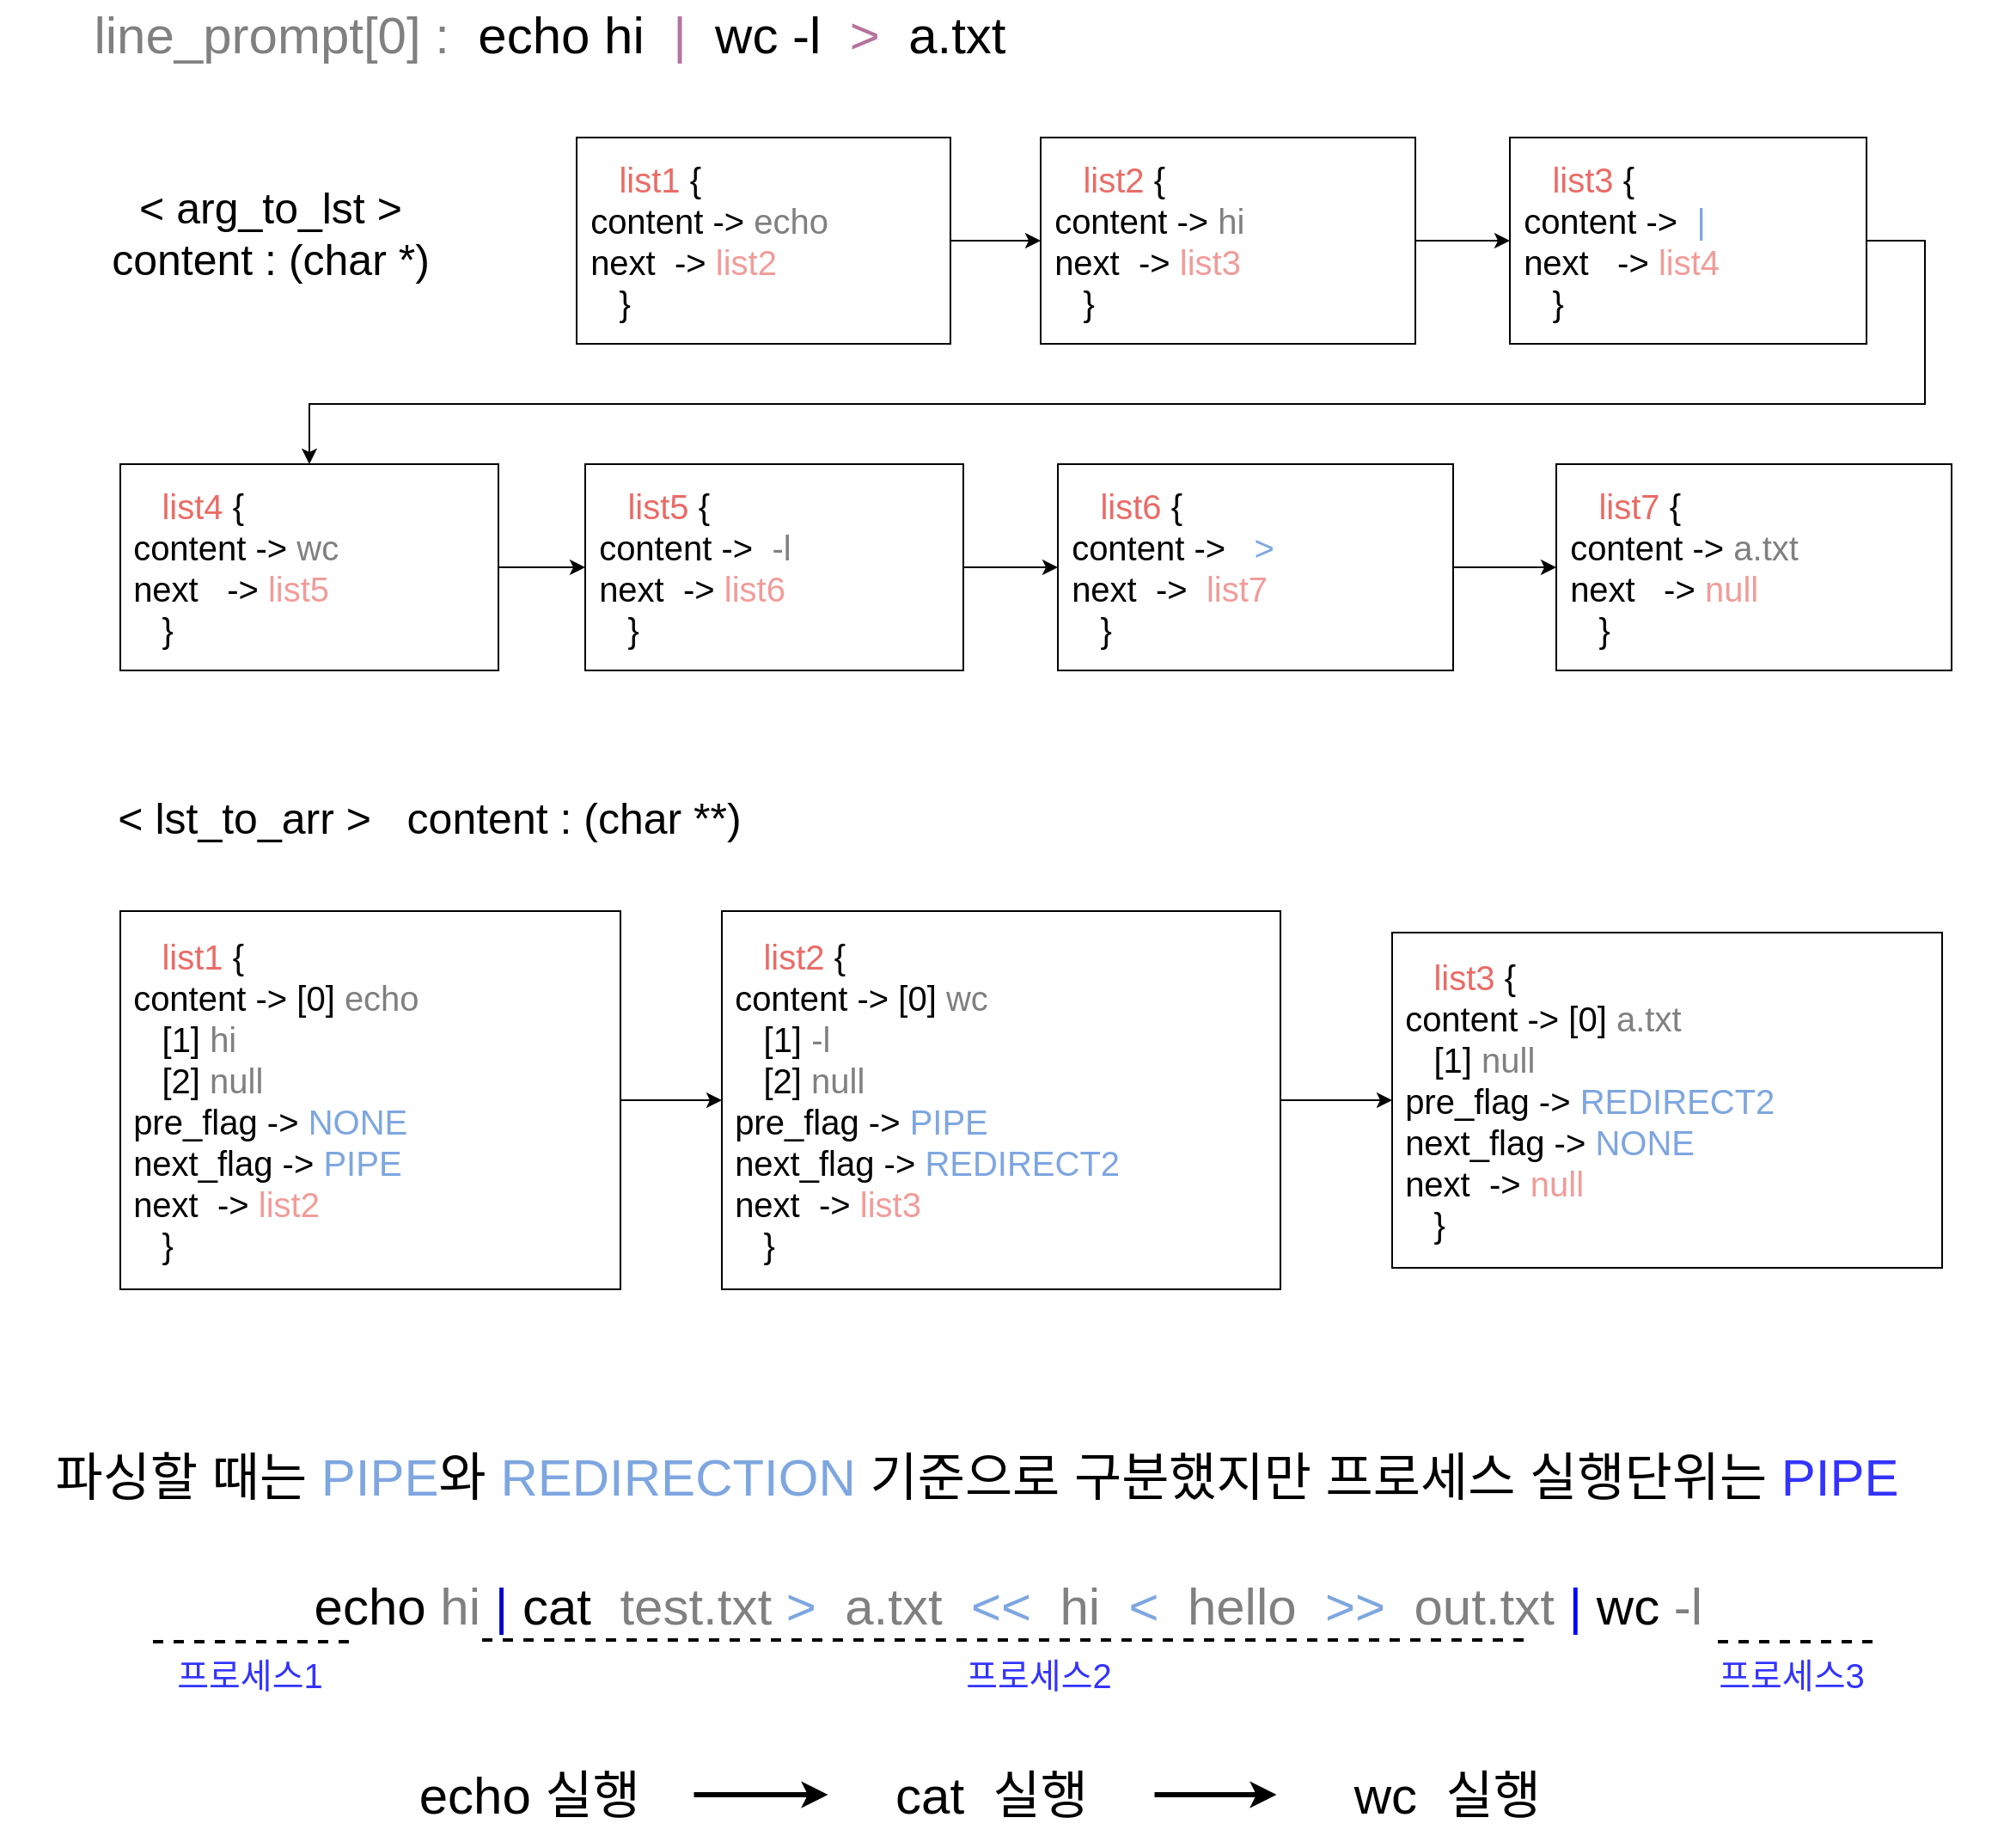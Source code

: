 <mxfile version="14.9.6" type="github">
  <diagram id="C5RBs43oDa-KdzZeNtuy" name="Page-1">
    <mxGraphModel dx="1892" dy="1246" grid="1" gridSize="10" guides="1" tooltips="1" connect="1" arrows="1" fold="1" page="1" pageScale="1" pageWidth="827" pageHeight="1169" math="0" shadow="0">
      <root>
        <mxCell id="WIyWlLk6GJQsqaUBKTNV-0" />
        <mxCell id="WIyWlLk6GJQsqaUBKTNV-1" parent="WIyWlLk6GJQsqaUBKTNV-0" />
        <mxCell id="HR8LzA64nISBTdTAY3Vu-0" value="&lt;font style=&quot;font-size: 30px&quot;&gt;&lt;font color=&quot;#808080&quot; style=&quot;font-size: 30px&quot;&gt;line_prompt[0] :&lt;/font&gt;&amp;nbsp; echo hi&amp;nbsp;&amp;nbsp;&lt;font color=&quot;#b5739d&quot; style=&quot;font-size: 30px&quot;&gt;|&lt;/font&gt;&amp;nbsp; wc -l&amp;nbsp;&amp;nbsp;&lt;font color=&quot;#b5739d&quot; style=&quot;font-size: 30px&quot;&gt;&amp;gt;&lt;/font&gt;&amp;nbsp; a.txt&lt;/font&gt;" style="text;html=1;strokeColor=none;fillColor=none;align=center;verticalAlign=middle;whiteSpace=wrap;rounded=0;fontSize=20;" parent="WIyWlLk6GJQsqaUBKTNV-1" vertex="1">
          <mxGeometry x="279" y="50" width="560" height="40" as="geometry" />
        </mxCell>
        <mxCell id="HR8LzA64nISBTdTAY3Vu-2" value="&lt;span style=&quot;font-size: 25px&quot;&gt;&amp;lt; arg_to_lst &amp;gt; &lt;br&gt;content : (char *)&lt;/span&gt;" style="text;html=1;strokeColor=none;fillColor=none;align=center;verticalAlign=middle;whiteSpace=wrap;rounded=0;fontSize=20;" parent="WIyWlLk6GJQsqaUBKTNV-1" vertex="1">
          <mxGeometry x="266" y="140" width="261" height="90" as="geometry" />
        </mxCell>
        <mxCell id="HR8LzA64nISBTdTAY3Vu-12" value="" style="edgeStyle=orthogonalEdgeStyle;rounded=0;orthogonalLoop=1;jettySize=auto;html=1;fontSize=20;" parent="WIyWlLk6GJQsqaUBKTNV-1" source="HR8LzA64nISBTdTAY3Vu-9" target="HR8LzA64nISBTdTAY3Vu-10" edge="1">
          <mxGeometry relative="1" as="geometry" />
        </mxCell>
        <mxCell id="HR8LzA64nISBTdTAY3Vu-9" value="&lt;font color=&quot;#ea6b66&quot; style=&quot;font-family: &amp;#34;helvetica&amp;#34; ; font-size: 20px ; font-style: normal ; font-weight: 400 ; letter-spacing: normal ; text-align: left ; text-indent: 0px ; text-transform: none ; word-spacing: 0px&quot;&gt;&amp;nbsp; &amp;nbsp; list1&lt;/font&gt;&lt;span style=&quot;color: rgb(0 , 0 , 0) ; font-family: &amp;#34;helvetica&amp;#34; ; font-size: 20px ; font-style: normal ; font-weight: 400 ; letter-spacing: normal ; text-align: left ; text-indent: 0px ; text-transform: none ; word-spacing: 0px ; display: inline ; float: none&quot;&gt;&lt;span&gt;&amp;nbsp;&lt;/span&gt;{&lt;/span&gt;&lt;br style=&quot;color: rgb(0 , 0 , 0) ; font-family: &amp;#34;helvetica&amp;#34; ; font-size: 20px ; font-style: normal ; font-weight: 400 ; letter-spacing: normal ; text-align: left ; text-indent: 0px ; text-transform: none ; word-spacing: 0px&quot;&gt;&lt;span style=&quot;color: rgb(0 , 0 , 0) ; font-family: &amp;#34;helvetica&amp;#34; ; font-size: 20px ; font-style: normal ; font-weight: 400 ; letter-spacing: normal ; text-align: left ; text-indent: 0px ; text-transform: none ; word-spacing: 0px&quot;&gt; &lt;/span&gt;&lt;span style=&quot;color: rgb(0 , 0 , 0) ; font-family: &amp;#34;helvetica&amp;#34; ; font-size: 20px ; font-style: normal ; font-weight: 400 ; letter-spacing: normal ; text-align: left ; text-indent: 0px ; text-transform: none ; word-spacing: 0px ; display: inline ; float: none&quot;&gt;&lt;span style=&quot;white-space: pre&quot;&gt;	&lt;/span&gt;content&lt;span style=&quot;white-space: pre&quot;&gt;	&lt;/span&gt;&lt;/span&gt;&lt;span style=&quot;color: rgb(0 , 0 , 0) ; font-family: &amp;#34;helvetica&amp;#34; ; font-size: 20px ; font-style: normal ; font-weight: 400 ; letter-spacing: normal ; text-align: left ; text-indent: 0px ; text-transform: none ; word-spacing: 0px ; display: inline ; float: none&quot;&gt;-&amp;gt;&lt;span&gt;&amp;nbsp;&lt;/span&gt;&lt;/span&gt;&lt;font color=&quot;#808080&quot; style=&quot;font-family: &amp;#34;helvetica&amp;#34; ; font-size: 20px ; font-style: normal ; font-weight: 400 ; letter-spacing: normal ; text-align: left ; text-indent: 0px ; text-transform: none ; word-spacing: 0px&quot;&gt;echo&lt;/font&gt;&lt;br style=&quot;color: rgb(0 , 0 , 0) ; font-family: &amp;#34;helvetica&amp;#34; ; font-size: 20px ; font-style: normal ; font-weight: 400 ; letter-spacing: normal ; text-align: left ; text-indent: 0px ; text-transform: none ; word-spacing: 0px&quot;&gt;&lt;span style=&quot;color: rgb(0 , 0 , 0) ; font-family: &amp;#34;helvetica&amp;#34; ; font-size: 20px ; font-style: normal ; font-weight: 400 ; letter-spacing: normal ; text-align: left ; text-indent: 0px ; text-transform: none ; word-spacing: 0px&quot;&gt; &lt;/span&gt;&lt;span style=&quot;color: rgb(0 , 0 , 0) ; font-family: &amp;#34;helvetica&amp;#34; ; font-size: 20px ; font-style: normal ; font-weight: 400 ; letter-spacing: normal ; text-align: left ; text-indent: 0px ; text-transform: none ; word-spacing: 0px ; display: inline ; float: none&quot;&gt;&lt;span style=&quot;white-space: pre&quot;&gt;	&lt;/span&gt;next&lt;span style=&quot;white-space: pre&quot;&gt;	&lt;/span&gt;&lt;span style=&quot;white-space: pre&quot;&gt;	&lt;/span&gt;&lt;/span&gt;&lt;span style=&quot;color: rgb(0 , 0 , 0) ; font-family: &amp;#34;helvetica&amp;#34; ; font-size: 20px ; font-style: normal ; font-weight: 400 ; letter-spacing: normal ; text-align: left ; text-indent: 0px ; text-transform: none ; word-spacing: 0px ; display: inline ; float: none&quot;&gt;-&amp;gt;&amp;nbsp;&lt;/span&gt;&lt;font color=&quot;#f19c99&quot; style=&quot;font-family: &amp;#34;helvetica&amp;#34; ; font-size: 20px ; font-style: normal ; font-weight: 400 ; letter-spacing: normal ; text-align: left ; text-indent: 0px ; text-transform: none ; word-spacing: 0px&quot;&gt;list2&lt;/font&gt;&lt;br style=&quot;color: rgb(0 , 0 , 0) ; font-family: &amp;#34;helvetica&amp;#34; ; font-size: 20px ; font-style: normal ; font-weight: 400 ; letter-spacing: normal ; text-align: left ; text-indent: 0px ; text-transform: none ; word-spacing: 0px&quot;&gt;&lt;span style=&quot;color: rgb(0 , 0 , 0) ; font-family: &amp;#34;helvetica&amp;#34; ; font-size: 20px ; font-style: normal ; font-weight: 400 ; letter-spacing: normal ; text-align: left ; text-indent: 0px ; text-transform: none ; word-spacing: 0px ; display: inline ; float: none&quot;&gt;&amp;nbsp; &amp;nbsp; }&lt;/span&gt;" style="rounded=0;whiteSpace=wrap;html=1;fontSize=20;align=left;labelBackgroundColor=none;fillColor=none;" parent="WIyWlLk6GJQsqaUBKTNV-1" vertex="1">
          <mxGeometry x="574.5" y="130" width="217.5" height="120" as="geometry" />
        </mxCell>
        <mxCell id="fy5r37vn8f-3jrIxhQhR-3" value="" style="edgeStyle=orthogonalEdgeStyle;rounded=0;orthogonalLoop=1;jettySize=auto;html=1;" edge="1" parent="WIyWlLk6GJQsqaUBKTNV-1" source="HR8LzA64nISBTdTAY3Vu-10" target="HR8LzA64nISBTdTAY3Vu-11">
          <mxGeometry relative="1" as="geometry" />
        </mxCell>
        <mxCell id="HR8LzA64nISBTdTAY3Vu-10" value="&lt;font color=&quot;#ea6b66&quot; style=&quot;font-family: &amp;#34;helvetica&amp;#34; ; font-size: 20px ; font-style: normal ; font-weight: 400 ; letter-spacing: normal ; text-align: left ; text-indent: 0px ; text-transform: none ; word-spacing: 0px&quot;&gt;&amp;nbsp; &amp;nbsp; list2&lt;/font&gt;&lt;span style=&quot;color: rgb(0 , 0 , 0) ; font-family: &amp;#34;helvetica&amp;#34; ; font-size: 20px ; font-style: normal ; font-weight: 400 ; letter-spacing: normal ; text-align: left ; text-indent: 0px ; text-transform: none ; word-spacing: 0px ; display: inline ; float: none&quot;&gt;&amp;nbsp;{&lt;/span&gt;&lt;br style=&quot;color: rgb(0 , 0 , 0) ; font-family: &amp;#34;helvetica&amp;#34; ; font-size: 20px ; font-style: normal ; font-weight: 400 ; letter-spacing: normal ; text-align: left ; text-indent: 0px ; text-transform: none ; word-spacing: 0px&quot;&gt;&lt;span style=&quot;color: rgb(0 , 0 , 0) ; font-family: &amp;#34;helvetica&amp;#34; ; font-size: 20px ; font-style: normal ; font-weight: 400 ; letter-spacing: normal ; text-align: left ; text-indent: 0px ; text-transform: none ; word-spacing: 0px&quot;&gt; &lt;/span&gt;&lt;span style=&quot;color: rgb(0 , 0 , 0) ; font-family: &amp;#34;helvetica&amp;#34; ; font-size: 20px ; font-style: normal ; font-weight: 400 ; letter-spacing: normal ; text-align: left ; text-indent: 0px ; text-transform: none ; word-spacing: 0px ; display: inline ; float: none&quot;&gt;&lt;span style=&quot;white-space: pre&quot;&gt;	&lt;/span&gt;content&lt;span style=&quot;white-space: pre&quot;&gt;	&lt;/span&gt;&lt;/span&gt;&lt;span style=&quot;color: rgb(0 , 0 , 0) ; font-family: &amp;#34;helvetica&amp;#34; ; font-size: 20px ; font-style: normal ; font-weight: 400 ; letter-spacing: normal ; text-align: left ; text-indent: 0px ; text-transform: none ; word-spacing: 0px ; display: inline ; float: none&quot;&gt;-&amp;gt;&lt;span&gt;&amp;nbsp;&lt;/span&gt;&lt;/span&gt;&lt;font color=&quot;#808080&quot; style=&quot;font-family: &amp;#34;helvetica&amp;#34; ; font-size: 20px ; font-style: normal ; font-weight: 400 ; letter-spacing: normal ; text-align: left ; text-indent: 0px ; text-transform: none ; word-spacing: 0px&quot;&gt;hi&lt;/font&gt;&lt;br style=&quot;color: rgb(0 , 0 , 0) ; font-family: &amp;#34;helvetica&amp;#34; ; font-size: 20px ; font-style: normal ; font-weight: 400 ; letter-spacing: normal ; text-align: left ; text-indent: 0px ; text-transform: none ; word-spacing: 0px&quot;&gt;&lt;span style=&quot;color: rgb(0 , 0 , 0) ; font-family: &amp;#34;helvetica&amp;#34; ; font-size: 20px ; font-style: normal ; font-weight: 400 ; letter-spacing: normal ; text-align: left ; text-indent: 0px ; text-transform: none ; word-spacing: 0px&quot;&gt; &lt;/span&gt;&lt;span style=&quot;color: rgb(0 , 0 , 0) ; font-family: &amp;#34;helvetica&amp;#34; ; font-size: 20px ; font-style: normal ; font-weight: 400 ; letter-spacing: normal ; text-align: left ; text-indent: 0px ; text-transform: none ; word-spacing: 0px ; display: inline ; float: none&quot;&gt;&lt;span style=&quot;white-space: pre&quot;&gt;	&lt;/span&gt;next&lt;span style=&quot;white-space: pre&quot;&gt;	&lt;/span&gt;&lt;span style=&quot;white-space: pre&quot;&gt;	&lt;/span&gt;&lt;/span&gt;&lt;span style=&quot;color: rgb(0 , 0 , 0) ; font-family: &amp;#34;helvetica&amp;#34; ; font-size: 20px ; font-style: normal ; font-weight: 400 ; letter-spacing: normal ; text-align: left ; text-indent: 0px ; text-transform: none ; word-spacing: 0px ; display: inline ; float: none&quot;&gt;-&amp;gt;&amp;nbsp;&lt;/span&gt;&lt;font color=&quot;#f19c99&quot; style=&quot;font-family: &amp;#34;helvetica&amp;#34; ; font-size: 20px ; font-style: normal ; font-weight: 400 ; letter-spacing: normal ; text-align: left ; text-indent: 0px ; text-transform: none ; word-spacing: 0px&quot;&gt;list3&lt;/font&gt;&lt;br style=&quot;color: rgb(0 , 0 , 0) ; font-family: &amp;#34;helvetica&amp;#34; ; font-size: 20px ; font-style: normal ; font-weight: 400 ; letter-spacing: normal ; text-align: left ; text-indent: 0px ; text-transform: none ; word-spacing: 0px&quot;&gt;&lt;span style=&quot;color: rgb(0 , 0 , 0) ; font-family: &amp;#34;helvetica&amp;#34; ; font-size: 20px ; font-style: normal ; font-weight: 400 ; letter-spacing: normal ; text-align: left ; text-indent: 0px ; text-transform: none ; word-spacing: 0px ; display: inline ; float: none&quot;&gt;&amp;nbsp; &amp;nbsp; }&lt;/span&gt;" style="rounded=0;whiteSpace=wrap;html=1;fontSize=20;align=left;labelBackgroundColor=none;fillColor=none;" parent="WIyWlLk6GJQsqaUBKTNV-1" vertex="1">
          <mxGeometry x="844.5" y="130" width="218" height="120" as="geometry" />
        </mxCell>
        <mxCell id="fy5r37vn8f-3jrIxhQhR-6" style="edgeStyle=orthogonalEdgeStyle;rounded=0;orthogonalLoop=1;jettySize=auto;html=1;exitX=1;exitY=0.5;exitDx=0;exitDy=0;entryX=0.5;entryY=0;entryDx=0;entryDy=0;" edge="1" parent="WIyWlLk6GJQsqaUBKTNV-1" source="HR8LzA64nISBTdTAY3Vu-11" target="HR8LzA64nISBTdTAY3Vu-16">
          <mxGeometry relative="1" as="geometry">
            <Array as="points">
              <mxPoint x="1359" y="190" />
              <mxPoint x="1359" y="285" />
              <mxPoint x="419" y="285" />
            </Array>
          </mxGeometry>
        </mxCell>
        <mxCell id="HR8LzA64nISBTdTAY3Vu-11" value="&lt;font color=&quot;#ea6b66&quot;&gt;&amp;nbsp; &amp;nbsp; list3&lt;/font&gt;&lt;span&gt;&amp;nbsp;{&lt;/span&gt;&lt;br&gt;&lt;span&gt; &lt;/span&gt;&lt;span&gt;&lt;span style=&quot;white-space: pre&quot;&gt;	&lt;/span&gt;content&lt;span style=&quot;white-space: pre&quot;&gt;	&lt;/span&gt;&lt;/span&gt;&lt;span&gt;-&amp;gt;&amp;nbsp;&amp;nbsp;&lt;/span&gt;&lt;font color=&quot;#7ea6e0&quot;&gt;|&lt;/font&gt;&lt;br&gt;&lt;span&gt; &lt;/span&gt;&lt;span&gt;&lt;span style=&quot;white-space: pre&quot;&gt;	&lt;/span&gt;next&amp;nbsp;&lt;/span&gt;&lt;span&gt; &lt;span style=&quot;white-space: pre&quot;&gt;	&lt;/span&gt;&lt;/span&gt;&lt;span&gt;-&amp;gt;&amp;nbsp;&lt;/span&gt;&lt;font color=&quot;#f19c99&quot;&gt;list4&lt;/font&gt;&lt;br&gt;&lt;span&gt;&amp;nbsp; &amp;nbsp; }&lt;/span&gt;" style="rounded=0;whiteSpace=wrap;html=1;fontSize=20;align=left;labelBackgroundColor=none;fillColor=none;" parent="WIyWlLk6GJQsqaUBKTNV-1" vertex="1">
          <mxGeometry x="1117.5" y="130" width="207.5" height="120" as="geometry" />
        </mxCell>
        <mxCell id="fy5r37vn8f-3jrIxhQhR-7" value="" style="edgeStyle=orthogonalEdgeStyle;rounded=0;orthogonalLoop=1;jettySize=auto;html=1;" edge="1" parent="WIyWlLk6GJQsqaUBKTNV-1" source="HR8LzA64nISBTdTAY3Vu-16" target="HR8LzA64nISBTdTAY3Vu-17">
          <mxGeometry relative="1" as="geometry" />
        </mxCell>
        <mxCell id="HR8LzA64nISBTdTAY3Vu-16" value="&lt;font color=&quot;#ea6b66&quot; style=&quot;font-family: &amp;#34;helvetica&amp;#34; ; font-size: 20px ; font-style: normal ; font-weight: 400 ; letter-spacing: normal ; text-align: left ; text-indent: 0px ; text-transform: none ; word-spacing: 0px&quot;&gt;&amp;nbsp; &amp;nbsp; list4&lt;/font&gt;&lt;span style=&quot;color: rgb(0 , 0 , 0) ; font-family: &amp;#34;helvetica&amp;#34; ; font-size: 20px ; font-style: normal ; font-weight: 400 ; letter-spacing: normal ; text-align: left ; text-indent: 0px ; text-transform: none ; word-spacing: 0px ; display: inline ; float: none&quot;&gt;&amp;nbsp;{&lt;/span&gt;&lt;br style=&quot;color: rgb(0 , 0 , 0) ; font-family: &amp;#34;helvetica&amp;#34; ; font-size: 20px ; font-style: normal ; font-weight: 400 ; letter-spacing: normal ; text-align: left ; text-indent: 0px ; text-transform: none ; word-spacing: 0px&quot;&gt;&lt;span style=&quot;color: rgb(0 , 0 , 0) ; font-family: &amp;#34;helvetica&amp;#34; ; font-size: 20px ; font-style: normal ; font-weight: 400 ; letter-spacing: normal ; text-align: left ; text-indent: 0px ; text-transform: none ; word-spacing: 0px&quot;&gt; &lt;/span&gt;&lt;span style=&quot;color: rgb(0 , 0 , 0) ; font-family: &amp;#34;helvetica&amp;#34; ; font-size: 20px ; font-style: normal ; font-weight: 400 ; letter-spacing: normal ; text-align: left ; text-indent: 0px ; text-transform: none ; word-spacing: 0px ; display: inline ; float: none&quot;&gt;&lt;span style=&quot;white-space: pre&quot;&gt;	&lt;/span&gt;content&lt;span style=&quot;white-space: pre&quot;&gt;	&lt;/span&gt;&lt;/span&gt;&lt;span style=&quot;color: rgb(0 , 0 , 0) ; font-family: &amp;#34;helvetica&amp;#34; ; font-size: 20px ; font-style: normal ; font-weight: 400 ; letter-spacing: normal ; text-align: left ; text-indent: 0px ; text-transform: none ; word-spacing: 0px ; display: inline ; float: none&quot;&gt;-&amp;gt;&lt;span&gt;&amp;nbsp;&lt;/span&gt;&lt;/span&gt;&lt;font color=&quot;#808080&quot; style=&quot;font-family: &amp;#34;helvetica&amp;#34; ; font-size: 20px ; font-style: normal ; font-weight: 400 ; letter-spacing: normal ; text-align: left ; text-indent: 0px ; text-transform: none ; word-spacing: 0px&quot;&gt;wc&lt;/font&gt;&lt;br style=&quot;color: rgb(0 , 0 , 0) ; font-family: &amp;#34;helvetica&amp;#34; ; font-size: 20px ; font-style: normal ; font-weight: 400 ; letter-spacing: normal ; text-align: left ; text-indent: 0px ; text-transform: none ; word-spacing: 0px&quot;&gt;&lt;span style=&quot;color: rgb(0 , 0 , 0) ; font-family: &amp;#34;helvetica&amp;#34; ; font-size: 20px ; font-style: normal ; font-weight: 400 ; letter-spacing: normal ; text-align: left ; text-indent: 0px ; text-transform: none ; word-spacing: 0px&quot;&gt; &lt;/span&gt;&lt;span style=&quot;color: rgb(0 , 0 , 0) ; font-family: &amp;#34;helvetica&amp;#34; ; font-size: 20px ; font-style: normal ; font-weight: 400 ; letter-spacing: normal ; text-align: left ; text-indent: 0px ; text-transform: none ; word-spacing: 0px ; display: inline ; float: none&quot;&gt;&lt;span style=&quot;white-space: pre&quot;&gt;	&lt;/span&gt;next&lt;span&gt;&amp;nbsp;&lt;/span&gt;&lt;/span&gt;&lt;span style=&quot;color: rgb(0 , 0 , 0) ; font-family: &amp;#34;helvetica&amp;#34; ; font-size: 20px ; font-style: normal ; font-weight: 400 ; letter-spacing: normal ; text-align: left ; text-indent: 0px ; text-transform: none ; word-spacing: 0px&quot;&gt;&amp;nbsp;&lt;span style=&quot;white-space: pre&quot;&gt;	&lt;/span&gt;&lt;/span&gt;&lt;span style=&quot;color: rgb(0 , 0 , 0) ; font-family: &amp;#34;helvetica&amp;#34; ; font-size: 20px ; font-style: normal ; font-weight: 400 ; letter-spacing: normal ; text-align: left ; text-indent: 0px ; text-transform: none ; word-spacing: 0px ; display: inline ; float: none&quot;&gt;-&amp;gt;&amp;nbsp;&lt;/span&gt;&lt;font color=&quot;#f19c99&quot; style=&quot;font-family: &amp;#34;helvetica&amp;#34; ; font-size: 20px ; font-style: normal ; font-weight: 400 ; letter-spacing: normal ; text-align: left ; text-indent: 0px ; text-transform: none ; word-spacing: 0px&quot;&gt;list5&lt;/font&gt;&lt;br style=&quot;color: rgb(0 , 0 , 0) ; font-family: &amp;#34;helvetica&amp;#34; ; font-size: 20px ; font-style: normal ; font-weight: 400 ; letter-spacing: normal ; text-align: left ; text-indent: 0px ; text-transform: none ; word-spacing: 0px&quot;&gt;&lt;span style=&quot;color: rgb(0 , 0 , 0) ; font-family: &amp;#34;helvetica&amp;#34; ; font-size: 20px ; font-style: normal ; font-weight: 400 ; letter-spacing: normal ; text-align: left ; text-indent: 0px ; text-transform: none ; word-spacing: 0px ; display: inline ; float: none&quot;&gt;&amp;nbsp; &amp;nbsp; }&lt;/span&gt;" style="rounded=0;whiteSpace=wrap;html=1;fontSize=20;align=left;labelBackgroundColor=none;fillColor=none;" parent="WIyWlLk6GJQsqaUBKTNV-1" vertex="1">
          <mxGeometry x="309" y="320" width="220" height="120" as="geometry" />
        </mxCell>
        <mxCell id="fy5r37vn8f-3jrIxhQhR-8" value="" style="edgeStyle=orthogonalEdgeStyle;rounded=0;orthogonalLoop=1;jettySize=auto;html=1;" edge="1" parent="WIyWlLk6GJQsqaUBKTNV-1" source="HR8LzA64nISBTdTAY3Vu-17" target="HR8LzA64nISBTdTAY3Vu-18">
          <mxGeometry relative="1" as="geometry" />
        </mxCell>
        <mxCell id="HR8LzA64nISBTdTAY3Vu-17" value="&lt;font color=&quot;#ea6b66&quot;&gt;&amp;nbsp; &amp;nbsp; list5&lt;/font&gt;&lt;span&gt;&amp;nbsp;{&lt;/span&gt;&lt;br&gt;&lt;span&gt; &lt;/span&gt;&lt;span&gt;&lt;span style=&quot;white-space: pre&quot;&gt;	&lt;/span&gt;content&lt;span style=&quot;white-space: pre&quot;&gt;	&lt;/span&gt;&lt;/span&gt;&lt;span&gt;-&amp;gt;&amp;nbsp;&amp;nbsp;&lt;/span&gt;&lt;font color=&quot;#808080&quot;&gt;-l&lt;/font&gt;&lt;br&gt;&lt;span&gt; &lt;/span&gt;&lt;span&gt;&lt;span style=&quot;white-space: pre&quot;&gt;	&lt;/span&gt;next&lt;span style=&quot;white-space: pre&quot;&gt;	&lt;/span&gt;&lt;span style=&quot;white-space: pre&quot;&gt;	&lt;/span&gt;&lt;/span&gt;&lt;span&gt;-&amp;gt;&amp;nbsp;&lt;/span&gt;&lt;font color=&quot;#f19c99&quot;&gt;list6&lt;/font&gt;&lt;br&gt;&lt;span&gt;&amp;nbsp; &amp;nbsp; }&lt;/span&gt;" style="rounded=0;whiteSpace=wrap;html=1;fontSize=20;align=left;labelBackgroundColor=none;fillColor=none;" parent="WIyWlLk6GJQsqaUBKTNV-1" vertex="1">
          <mxGeometry x="579.5" y="320" width="220" height="120" as="geometry" />
        </mxCell>
        <mxCell id="HR8LzA64nISBTdTAY3Vu-25" value="" style="edgeStyle=orthogonalEdgeStyle;rounded=0;orthogonalLoop=1;jettySize=auto;html=1;fontSize=20;" parent="WIyWlLk6GJQsqaUBKTNV-1" source="HR8LzA64nISBTdTAY3Vu-18" target="HR8LzA64nISBTdTAY3Vu-24" edge="1">
          <mxGeometry relative="1" as="geometry" />
        </mxCell>
        <mxCell id="HR8LzA64nISBTdTAY3Vu-18" value="&lt;blockquote style=&quot;margin: 0 0 0 40px ; border: none ; padding: 0px&quot;&gt;&lt;/blockquote&gt;&lt;font color=&quot;#ea6b66&quot;&gt;&amp;nbsp; &amp;nbsp; list6&lt;/font&gt;&lt;span&gt;&amp;nbsp;{&lt;/span&gt;&lt;br&gt;&lt;blockquote style=&quot;margin: 0 0 0 40px ; border: none ; padding: 0px&quot;&gt;&lt;/blockquote&gt;&lt;span&gt;&lt;span style=&quot;white-space: pre&quot;&gt;	&lt;/span&gt;content&lt;span style=&quot;white-space: pre&quot;&gt;	&lt;/span&gt;&lt;/span&gt;&lt;span&gt;-&amp;gt;&amp;nbsp; &amp;nbsp;&lt;/span&gt;&lt;font color=&quot;#7ea6e0&quot;&gt;&amp;gt;&lt;/font&gt;&lt;br&gt;&lt;blockquote style=&quot;margin: 0 0 0 40px ; border: none ; padding: 0px&quot;&gt;&lt;/blockquote&gt;&lt;span&gt;&lt;span style=&quot;white-space: pre&quot;&gt;	&lt;/span&gt;next&amp;nbsp;&lt;span style=&quot;white-space: pre&quot;&gt;	&lt;/span&gt;&lt;/span&gt;&lt;span&gt;-&amp;gt;&amp;nbsp;&amp;nbsp;&lt;/span&gt;&lt;font color=&quot;#f19c99&quot;&gt;list7&lt;/font&gt;&lt;br&gt;&lt;span&gt;&amp;nbsp; &amp;nbsp; }&lt;/span&gt;" style="rounded=0;whiteSpace=wrap;html=1;fontSize=20;align=left;labelBackgroundColor=none;fillColor=none;glass=0;sketch=0;shadow=0;" parent="WIyWlLk6GJQsqaUBKTNV-1" vertex="1">
          <mxGeometry x="854.5" y="320" width="230" height="120" as="geometry" />
        </mxCell>
        <mxCell id="HR8LzA64nISBTdTAY3Vu-24" value="&lt;font color=&quot;#ea6b66&quot;&gt;&amp;nbsp; &amp;nbsp; list7&lt;/font&gt;&lt;span&gt;&amp;nbsp;{&lt;/span&gt;&lt;br&gt;&lt;span&gt; &lt;/span&gt;&lt;span&gt;&lt;span style=&quot;white-space: pre&quot;&gt;	&lt;/span&gt;content&lt;span style=&quot;white-space: pre&quot;&gt;	&lt;/span&gt;&lt;/span&gt;&lt;span&gt;-&amp;gt;&amp;nbsp;&lt;/span&gt;&lt;font color=&quot;#808080&quot;&gt;a.txt&lt;/font&gt;&lt;br&gt;&lt;span&gt; &lt;/span&gt;&lt;span&gt;&lt;span style=&quot;white-space: pre&quot;&gt;	&lt;/span&gt;next&amp;nbsp;&lt;/span&gt;&lt;span&gt; &lt;span style=&quot;white-space: pre&quot;&gt;	&lt;/span&gt;&lt;/span&gt;&lt;span&gt;-&amp;gt;&amp;nbsp;&lt;/span&gt;&lt;font color=&quot;#f19c99&quot;&gt;null&lt;/font&gt;&lt;br&gt;&lt;span&gt;&amp;nbsp; &amp;nbsp; }&lt;/span&gt;" style="rounded=0;whiteSpace=wrap;html=1;fontSize=20;align=left;labelBackgroundColor=none;fillColor=none;" parent="WIyWlLk6GJQsqaUBKTNV-1" vertex="1">
          <mxGeometry x="1144.5" y="320" width="230" height="120" as="geometry" />
        </mxCell>
        <mxCell id="HR8LzA64nISBTdTAY3Vu-26" value="" style="edgeStyle=orthogonalEdgeStyle;rounded=0;orthogonalLoop=1;jettySize=auto;html=1;fontSize=20;" parent="WIyWlLk6GJQsqaUBKTNV-1" source="HR8LzA64nISBTdTAY3Vu-27" target="HR8LzA64nISBTdTAY3Vu-29" edge="1">
          <mxGeometry relative="1" as="geometry" />
        </mxCell>
        <mxCell id="HR8LzA64nISBTdTAY3Vu-27" value="&lt;font color=&quot;#ea6b66&quot; style=&quot;font-family: &amp;#34;helvetica&amp;#34; ; font-size: 20px ; font-style: normal ; font-weight: 400 ; letter-spacing: normal ; text-align: left ; text-indent: 0px ; text-transform: none ; word-spacing: 0px&quot;&gt;&amp;nbsp; &amp;nbsp; list1&lt;/font&gt;&lt;span style=&quot;color: rgb(0 , 0 , 0) ; font-family: &amp;#34;helvetica&amp;#34; ; font-size: 20px ; font-style: normal ; font-weight: 400 ; letter-spacing: normal ; text-align: left ; text-indent: 0px ; text-transform: none ; word-spacing: 0px ; display: inline ; float: none&quot;&gt;&amp;nbsp;{&lt;/span&gt;&lt;br style=&quot;color: rgb(0 , 0 , 0) ; font-family: &amp;#34;helvetica&amp;#34; ; font-size: 20px ; font-style: normal ; font-weight: 400 ; letter-spacing: normal ; text-align: left ; text-indent: 0px ; text-transform: none ; word-spacing: 0px&quot;&gt;&lt;span style=&quot;color: rgb(0 , 0 , 0) ; font-family: &amp;#34;helvetica&amp;#34; ; font-size: 20px ; font-style: normal ; font-weight: 400 ; letter-spacing: normal ; text-align: left ; text-indent: 0px ; text-transform: none ; word-spacing: 0px&quot;&gt; &lt;/span&gt;&lt;span style=&quot;color: rgb(0 , 0 , 0) ; font-family: &amp;#34;helvetica&amp;#34; ; font-size: 20px ; font-style: normal ; font-weight: 400 ; letter-spacing: normal ; text-align: left ; text-indent: 0px ; text-transform: none ; word-spacing: 0px ; display: inline ; float: none&quot;&gt;&lt;span style=&quot;white-space: pre&quot;&gt;	&lt;/span&gt;content&lt;span style=&quot;white-space: pre&quot;&gt;	&lt;/span&gt;&lt;/span&gt;&lt;span style=&quot;color: rgb(0 , 0 , 0) ; font-family: &amp;#34;helvetica&amp;#34; ; font-size: 20px ; font-style: normal ; font-weight: 400 ; letter-spacing: normal ; text-align: left ; text-indent: 0px ; text-transform: none ; word-spacing: 0px ; display: inline ; float: none&quot;&gt;-&amp;gt;&lt;span style=&quot;white-space: pre&quot;&gt;	&lt;/span&gt;&lt;/span&gt;&lt;span style=&quot;color: rgb(0 , 0 , 0) ; font-family: &amp;#34;helvetica&amp;#34; ; font-size: 20px ; font-style: normal ; font-weight: 400 ; letter-spacing: normal ; text-align: left ; text-indent: 0px ; text-transform: none ; word-spacing: 0px ; display: inline ; float: none&quot;&gt;[0]&amp;nbsp;&lt;/span&gt;&lt;font color=&quot;#808080&quot; style=&quot;font-family: &amp;#34;helvetica&amp;#34; ; font-size: 20px ; font-style: normal ; font-weight: 400 ; letter-spacing: normal ; text-align: left ; text-indent: 0px ; text-transform: none ; word-spacing: 0px&quot;&gt;echo&lt;br&gt;&lt;/font&gt;&lt;span style=&quot;color: rgb(0 , 0 , 0) ; font-family: &amp;#34;helvetica&amp;#34; ; font-size: 20px ; font-style: normal ; font-weight: 400 ; letter-spacing: normal ; text-align: left ; text-indent: 0px ; text-transform: none ; word-spacing: 0px&quot;&gt; &lt;/span&gt;&lt;span style=&quot;color: rgb(0 , 0 , 0) ; font-family: &amp;#34;helvetica&amp;#34; ; font-size: 20px ; font-style: normal ; font-weight: 400 ; letter-spacing: normal ; text-align: left ; text-indent: 0px ; text-transform: none ; word-spacing: 0px&quot;&gt; &lt;/span&gt;&lt;span style=&quot;color: rgb(0 , 0 , 0) ; font-family: &amp;#34;helvetica&amp;#34; ; font-size: 20px ; font-style: normal ; font-weight: 400 ; letter-spacing: normal ; text-align: left ; text-indent: 0px ; text-transform: none ; word-spacing: 0px&quot;&gt; &lt;span&gt; &lt;/span&gt;&lt;span style=&quot;white-space: pre&quot;&gt;	&lt;/span&gt;&lt;span style=&quot;white-space: pre&quot;&gt;	&lt;/span&gt;&lt;span style=&quot;white-space: pre&quot;&gt;	&lt;span style=&quot;white-space: pre&quot;&gt;	&lt;/span&gt;&lt;/span&gt;[&lt;/span&gt;&lt;span style=&quot;color: rgb(0 , 0 , 0) ; font-family: &amp;#34;helvetica&amp;#34; ; font-size: 20px ; font-style: normal ; font-weight: 400 ; letter-spacing: normal ; text-align: left ; text-indent: 0px ; text-transform: none ; word-spacing: 0px ; display: inline ; float: none&quot;&gt;1]&lt;span&gt;&amp;nbsp;&lt;/span&gt;&lt;/span&gt;&lt;font style=&quot;font-family: &amp;#34;helvetica&amp;#34; ; font-size: 20px ; font-style: normal ; font-weight: 400 ; letter-spacing: normal ; text-align: left ; text-indent: 0px ; text-transform: none ; word-spacing: 0px&quot;&gt;&lt;font color=&quot;#808080&quot;&gt;hi&lt;/font&gt;&lt;br&gt;&lt;span style=&quot;color: rgb(128 , 128 , 128) ; white-space: pre&quot;&gt;	&lt;/span&gt;&lt;span style=&quot;color: rgb(128 , 128 , 128) ; white-space: pre&quot;&gt;	&lt;/span&gt;&lt;span style=&quot;color: rgb(128 , 128 , 128) ; white-space: pre&quot;&gt;	&lt;/span&gt;&lt;span style=&quot;color: rgb(128 , 128 , 128) ; white-space: pre&quot;&gt;	&lt;/span&gt;[2] &lt;/font&gt;&lt;font color=&quot;#808080&quot; style=&quot;font-family: &amp;#34;helvetica&amp;#34; ; font-size: 20px ; font-style: normal ; font-weight: 400 ; letter-spacing: normal ; text-align: left ; text-indent: 0px ; text-transform: none ; word-spacing: 0px&quot;&gt;null&lt;br&gt;&lt;/font&gt;&lt;span style=&quot;color: rgb(0 , 0 , 0) ; font-family: &amp;#34;helvetica&amp;#34; ; font-size: 20px ; font-style: normal ; font-weight: 400 ; letter-spacing: normal ; text-align: left ; text-indent: 0px ; text-transform: none ; word-spacing: 0px&quot;&gt; &lt;/span&gt;&lt;span style=&quot;color: rgb(0 , 0 , 0) ; font-family: &amp;#34;helvetica&amp;#34; ; font-size: 20px ; font-style: normal ; font-weight: 400 ; letter-spacing: normal ; text-align: left ; text-indent: 0px ; text-transform: none ; word-spacing: 0px ; display: inline ; float: none&quot;&gt;&lt;span style=&quot;white-space: pre&quot;&gt;	&lt;/span&gt;pre_flag&lt;span style=&quot;white-space: pre&quot;&gt;	&lt;/span&gt;&lt;/span&gt;&lt;span style=&quot;color: rgb(0 , 0 , 0) ; font-family: &amp;#34;helvetica&amp;#34; ; font-size: 20px ; font-style: normal ; font-weight: 400 ; letter-spacing: normal ; text-align: left ; text-indent: 0px ; text-transform: none ; word-spacing: 0px ; display: inline ; float: none&quot;&gt;-&amp;gt;&lt;span style=&quot;white-space: pre&quot;&gt;	&lt;/span&gt;&lt;/span&gt;&lt;span style=&quot;font-family: &amp;#34;helvetica&amp;#34; ; font-size: 20px ; font-style: normal ; font-weight: 400 ; letter-spacing: normal ; text-align: left ; text-indent: 0px ; text-transform: none ; word-spacing: 0px ; display: inline ; float: none&quot;&gt;&lt;font color=&quot;#7ea6e0&quot;&gt;NONE&lt;/font&gt;&lt;/span&gt;&lt;br style=&quot;color: rgb(0 , 0 , 0) ; font-family: &amp;#34;helvetica&amp;#34; ; font-size: 20px ; font-style: normal ; font-weight: 400 ; letter-spacing: normal ; text-align: left ; text-indent: 0px ; text-transform: none ; word-spacing: 0px&quot;&gt;&lt;span style=&quot;color: rgb(0 , 0 , 0) ; font-family: &amp;#34;helvetica&amp;#34; ; font-size: 20px ; font-style: normal ; font-weight: 400 ; letter-spacing: normal ; text-align: left ; text-indent: 0px ; text-transform: none ; word-spacing: 0px&quot;&gt; &lt;/span&gt;&lt;span style=&quot;color: rgb(0 , 0 , 0) ; font-family: &amp;#34;helvetica&amp;#34; ; font-size: 20px ; font-style: normal ; font-weight: 400 ; letter-spacing: normal ; text-align: left ; text-indent: 0px ; text-transform: none ; word-spacing: 0px ; display: inline ; float: none&quot;&gt;&lt;span style=&quot;white-space: pre&quot;&gt;	&lt;/span&gt;next_flag&lt;span style=&quot;white-space: pre&quot;&gt;	&lt;/span&gt;&lt;/span&gt;&lt;span style=&quot;color: rgb(0 , 0 , 0) ; font-family: &amp;#34;helvetica&amp;#34; ; font-size: 20px ; font-style: normal ; font-weight: 400 ; letter-spacing: normal ; text-align: left ; text-indent: 0px ; text-transform: none ; word-spacing: 0px ; display: inline ; float: none&quot;&gt;-&amp;gt;&lt;span style=&quot;white-space: pre&quot;&gt;	&lt;/span&gt;&lt;/span&gt;&lt;span style=&quot;font-family: &amp;#34;helvetica&amp;#34; ; font-size: 20px ; font-style: normal ; font-weight: 400 ; letter-spacing: normal ; text-align: left ; text-indent: 0px ; text-transform: none ; word-spacing: 0px ; display: inline ; float: none&quot;&gt;&lt;font color=&quot;#7ea6e0&quot;&gt;PIPE&lt;/font&gt;&lt;/span&gt;&lt;br style=&quot;color: rgb(0 , 0 , 0) ; font-family: &amp;#34;helvetica&amp;#34; ; font-size: 20px ; font-style: normal ; font-weight: 400 ; letter-spacing: normal ; text-align: left ; text-indent: 0px ; text-transform: none ; word-spacing: 0px&quot;&gt;&lt;span style=&quot;color: rgb(0 , 0 , 0) ; font-family: &amp;#34;helvetica&amp;#34; ; font-size: 20px ; font-style: normal ; font-weight: 400 ; letter-spacing: normal ; text-align: left ; text-indent: 0px ; text-transform: none ; word-spacing: 0px&quot;&gt; &lt;/span&gt;&lt;span style=&quot;color: rgb(0 , 0 , 0) ; font-family: &amp;#34;helvetica&amp;#34; ; font-size: 20px ; font-style: normal ; font-weight: 400 ; letter-spacing: normal ; text-align: left ; text-indent: 0px ; text-transform: none ; word-spacing: 0px ; display: inline ; float: none&quot;&gt;&lt;span style=&quot;white-space: pre&quot;&gt;	&lt;/span&gt;next&lt;span style=&quot;white-space: pre&quot;&gt;	&lt;/span&gt;&lt;span style=&quot;white-space: pre&quot;&gt;	&lt;/span&gt;&lt;/span&gt;&lt;span style=&quot;color: rgb(0 , 0 , 0) ; font-family: &amp;#34;helvetica&amp;#34; ; font-size: 20px ; font-style: normal ; font-weight: 400 ; letter-spacing: normal ; text-align: left ; text-indent: 0px ; text-transform: none ; word-spacing: 0px ; display: inline ; float: none&quot;&gt;-&amp;gt;&lt;span style=&quot;white-space: pre&quot;&gt;	&lt;/span&gt;&lt;/span&gt;&lt;font color=&quot;#f19c99&quot; style=&quot;font-family: &amp;#34;helvetica&amp;#34; ; font-size: 20px ; font-style: normal ; font-weight: 400 ; letter-spacing: normal ; text-align: left ; text-indent: 0px ; text-transform: none ; word-spacing: 0px&quot;&gt;list2&lt;/font&gt;&lt;br style=&quot;color: rgb(0 , 0 , 0) ; font-family: &amp;#34;helvetica&amp;#34; ; font-size: 20px ; font-style: normal ; font-weight: 400 ; letter-spacing: normal ; text-align: left ; text-indent: 0px ; text-transform: none ; word-spacing: 0px&quot;&gt;&lt;span style=&quot;color: rgb(0 , 0 , 0) ; font-family: &amp;#34;helvetica&amp;#34; ; font-size: 20px ; font-style: normal ; font-weight: 400 ; letter-spacing: normal ; text-align: left ; text-indent: 0px ; text-transform: none ; word-spacing: 0px ; display: inline ; float: none&quot;&gt;&amp;nbsp; &amp;nbsp; }&lt;/span&gt;" style="rounded=0;whiteSpace=wrap;html=1;fontSize=20;align=left;labelBackgroundColor=none;fillColor=none;" parent="WIyWlLk6GJQsqaUBKTNV-1" vertex="1">
          <mxGeometry x="309" y="580" width="291" height="220" as="geometry" />
        </mxCell>
        <mxCell id="HR8LzA64nISBTdTAY3Vu-41" value="" style="edgeStyle=orthogonalEdgeStyle;rounded=0;orthogonalLoop=1;jettySize=auto;html=1;fontSize=20;" parent="WIyWlLk6GJQsqaUBKTNV-1" source="HR8LzA64nISBTdTAY3Vu-29" target="HR8LzA64nISBTdTAY3Vu-34" edge="1">
          <mxGeometry relative="1" as="geometry" />
        </mxCell>
        <mxCell id="HR8LzA64nISBTdTAY3Vu-29" value="&lt;font color=&quot;#ea6b66&quot;&gt;&amp;nbsp; &amp;nbsp; list2&lt;/font&gt;&lt;span&gt;&amp;nbsp;{&lt;/span&gt;&lt;br&gt;&lt;span&gt; &lt;/span&gt;&lt;span&gt;&lt;span style=&quot;white-space: pre&quot;&gt;	&lt;/span&gt;content&lt;span style=&quot;white-space: pre&quot;&gt;	&lt;/span&gt;&lt;/span&gt;&lt;span&gt;-&amp;gt;&lt;span style=&quot;white-space: pre&quot;&gt;	&lt;/span&gt;&lt;/span&gt;&lt;span&gt;[0]&amp;nbsp;&lt;/span&gt;&lt;font color=&quot;#808080&quot;&gt;wc&lt;br&gt;&lt;/font&gt;&lt;span&gt; &lt;/span&gt;&lt;span&gt; &lt;/span&gt;&lt;span&gt;  &lt;span style=&quot;white-space: pre&quot;&gt;	&lt;/span&gt;&lt;span style=&quot;white-space: pre&quot;&gt;	&lt;/span&gt;&lt;span style=&quot;white-space: pre&quot;&gt;	&lt;span style=&quot;white-space: pre&quot;&gt;	&lt;/span&gt;&lt;/span&gt;[&lt;/span&gt;&lt;span&gt;1]&amp;nbsp;&lt;/span&gt;&lt;font color=&quot;#808080&quot;&gt;-l&lt;/font&gt;&lt;br&gt;&lt;span style=&quot;color: rgb(128 , 128 , 128) ; white-space: pre&quot;&gt;	&lt;/span&gt;&lt;span style=&quot;color: rgb(128 , 128 , 128) ; white-space: pre&quot;&gt;	&lt;/span&gt;&lt;span style=&quot;color: rgb(128 , 128 , 128) ; white-space: pre&quot;&gt;	&lt;/span&gt;&lt;span style=&quot;color: rgb(128 , 128 , 128) ; white-space: pre&quot;&gt;	&lt;/span&gt;[2] &lt;font color=&quot;#808080&quot;&gt;null&lt;br&gt;&lt;/font&gt;&lt;span&gt; &lt;/span&gt;&lt;span&gt;&lt;span style=&quot;white-space: pre&quot;&gt;	&lt;/span&gt;pre_flag&lt;span style=&quot;white-space: pre&quot;&gt;	&lt;/span&gt;&lt;/span&gt;&lt;span&gt;-&amp;gt;&lt;span style=&quot;white-space: pre&quot;&gt;	&lt;/span&gt;&lt;/span&gt;&lt;span&gt;&lt;font color=&quot;#7ea6e0&quot;&gt;PIPE&lt;/font&gt;&lt;/span&gt;&lt;br&gt;&lt;span&gt; &lt;/span&gt;&lt;span&gt;&lt;span style=&quot;white-space: pre&quot;&gt;	&lt;/span&gt;next_flag&lt;span style=&quot;white-space: pre&quot;&gt;	&lt;/span&gt;&lt;/span&gt;&lt;span&gt;-&amp;gt;&lt;span style=&quot;white-space: pre&quot;&gt;	&lt;/span&gt;&lt;/span&gt;&lt;span&gt;&lt;font color=&quot;#7ea6e0&quot;&gt;REDIRECT2&lt;/font&gt;&lt;/span&gt;&lt;br&gt;&lt;span&gt; &lt;/span&gt;&lt;span&gt;&lt;span style=&quot;white-space: pre&quot;&gt;	&lt;/span&gt;next&lt;span style=&quot;white-space: pre&quot;&gt;	&lt;/span&gt;&lt;span style=&quot;white-space: pre&quot;&gt;	&lt;/span&gt;&lt;/span&gt;&lt;span&gt;-&amp;gt;&lt;span style=&quot;white-space: pre&quot;&gt;	&lt;/span&gt;&lt;/span&gt;&lt;font color=&quot;#f19c99&quot;&gt;list3&lt;/font&gt;&lt;br&gt;&lt;span&gt;&amp;nbsp; &amp;nbsp; }&lt;/span&gt;" style="rounded=0;whiteSpace=wrap;html=1;fontSize=20;align=left;labelBackgroundColor=none;fillColor=none;" parent="WIyWlLk6GJQsqaUBKTNV-1" vertex="1">
          <mxGeometry x="659" y="580" width="325" height="220" as="geometry" />
        </mxCell>
        <mxCell id="HR8LzA64nISBTdTAY3Vu-34" value="&lt;font color=&quot;#ea6b66&quot; style=&quot;font-family: &amp;#34;helvetica&amp;#34; ; font-size: 20px ; font-style: normal ; font-weight: 400 ; letter-spacing: normal ; text-align: left ; text-indent: 0px ; text-transform: none ; word-spacing: 0px&quot;&gt;&amp;nbsp; &amp;nbsp; list3&lt;/font&gt;&lt;span style=&quot;color: rgb(0 , 0 , 0) ; font-family: &amp;#34;helvetica&amp;#34; ; font-size: 20px ; font-style: normal ; font-weight: 400 ; letter-spacing: normal ; text-align: left ; text-indent: 0px ; text-transform: none ; word-spacing: 0px ; display: inline ; float: none&quot;&gt;&amp;nbsp;{&lt;/span&gt;&lt;br style=&quot;color: rgb(0 , 0 , 0) ; font-family: &amp;#34;helvetica&amp;#34; ; font-size: 20px ; font-style: normal ; font-weight: 400 ; letter-spacing: normal ; text-align: left ; text-indent: 0px ; text-transform: none ; word-spacing: 0px&quot;&gt;&lt;span style=&quot;color: rgb(0 , 0 , 0) ; font-family: &amp;#34;helvetica&amp;#34; ; font-size: 20px ; font-style: normal ; font-weight: 400 ; letter-spacing: normal ; text-align: left ; text-indent: 0px ; text-transform: none ; word-spacing: 0px&quot;&gt; &lt;/span&gt;&lt;span style=&quot;color: rgb(0 , 0 , 0) ; font-family: &amp;#34;helvetica&amp;#34; ; font-size: 20px ; font-style: normal ; font-weight: 400 ; letter-spacing: normal ; text-align: left ; text-indent: 0px ; text-transform: none ; word-spacing: 0px ; display: inline ; float: none&quot;&gt;&lt;span style=&quot;white-space: pre&quot;&gt;	&lt;/span&gt;content&lt;span style=&quot;white-space: pre&quot;&gt;	&lt;/span&gt;&lt;/span&gt;&lt;span style=&quot;color: rgb(0 , 0 , 0) ; font-family: &amp;#34;helvetica&amp;#34; ; font-size: 20px ; font-style: normal ; font-weight: 400 ; letter-spacing: normal ; text-align: left ; text-indent: 0px ; text-transform: none ; word-spacing: 0px ; display: inline ; float: none&quot;&gt;-&amp;gt;&lt;span style=&quot;white-space: pre&quot;&gt;	&lt;/span&gt;&lt;/span&gt;&lt;span style=&quot;color: rgb(0 , 0 , 0) ; font-family: &amp;#34;helvetica&amp;#34; ; font-size: 20px ; font-style: normal ; font-weight: 400 ; letter-spacing: normal ; text-align: left ; text-indent: 0px ; text-transform: none ; word-spacing: 0px ; display: inline ; float: none&quot;&gt;[0]&lt;span&gt;&amp;nbsp;&lt;/span&gt;&lt;/span&gt;&lt;font style=&quot;font-family: &amp;#34;helvetica&amp;#34; ; font-size: 20px ; font-style: normal ; font-weight: 400 ; letter-spacing: normal ; text-align: left ; text-indent: 0px ; text-transform: none ; word-spacing: 0px&quot;&gt;&lt;font color=&quot;#808080&quot;&gt;a.txt&lt;/font&gt;&lt;br&gt;&lt;span style=&quot;color: rgb(128 , 128 , 128) ; white-space: pre&quot;&gt;	&lt;/span&gt;&lt;span style=&quot;color: rgb(128 , 128 , 128) ; white-space: pre&quot;&gt;	&lt;/span&gt;&lt;span style=&quot;color: rgb(128 , 128 , 128) ; white-space: pre&quot;&gt;	&lt;/span&gt;&lt;span style=&quot;color: rgb(128 , 128 , 128) ; white-space: pre&quot;&gt;	&lt;/span&gt;[1]&lt;/font&gt;&lt;font color=&quot;#808080&quot; style=&quot;font-family: &amp;#34;helvetica&amp;#34; ; font-size: 20px ; font-style: normal ; font-weight: 400 ; letter-spacing: normal ; text-align: left ; text-indent: 0px ; text-transform: none ; word-spacing: 0px&quot;&gt; null&lt;br&gt;&lt;/font&gt;&lt;span style=&quot;color: rgb(0 , 0 , 0) ; font-family: &amp;#34;helvetica&amp;#34; ; font-size: 20px ; font-style: normal ; font-weight: 400 ; letter-spacing: normal ; text-align: left ; text-indent: 0px ; text-transform: none ; word-spacing: 0px&quot;&gt; &lt;/span&gt;&lt;span style=&quot;color: rgb(0 , 0 , 0) ; font-family: &amp;#34;helvetica&amp;#34; ; font-size: 20px ; font-style: normal ; font-weight: 400 ; letter-spacing: normal ; text-align: left ; text-indent: 0px ; text-transform: none ; word-spacing: 0px ; display: inline ; float: none&quot;&gt;&lt;span style=&quot;white-space: pre&quot;&gt;	&lt;/span&gt;pre_flag&lt;span style=&quot;white-space: pre&quot;&gt;	&lt;/span&gt;&lt;/span&gt;&lt;span style=&quot;color: rgb(0 , 0 , 0) ; font-family: &amp;#34;helvetica&amp;#34; ; font-size: 20px ; font-style: normal ; font-weight: 400 ; letter-spacing: normal ; text-align: left ; text-indent: 0px ; text-transform: none ; word-spacing: 0px ; display: inline ; float: none&quot;&gt;-&amp;gt;&lt;span style=&quot;white-space: pre&quot;&gt;	&lt;/span&gt;&lt;/span&gt;&lt;span style=&quot;font-family: &amp;#34;helvetica&amp;#34; ; font-size: 20px ; font-style: normal ; font-weight: 400 ; letter-spacing: normal ; text-align: left ; text-indent: 0px ; text-transform: none ; word-spacing: 0px ; display: inline ; float: none&quot;&gt;&lt;font color=&quot;#7ea6e0&quot;&gt;REDIRECT2&lt;/font&gt;&lt;/span&gt;&lt;br style=&quot;color: rgb(0 , 0 , 0) ; font-family: &amp;#34;helvetica&amp;#34; ; font-size: 20px ; font-style: normal ; font-weight: 400 ; letter-spacing: normal ; text-align: left ; text-indent: 0px ; text-transform: none ; word-spacing: 0px&quot;&gt;&lt;span style=&quot;color: rgb(0 , 0 , 0) ; font-family: &amp;#34;helvetica&amp;#34; ; font-size: 20px ; font-style: normal ; font-weight: 400 ; letter-spacing: normal ; text-align: left ; text-indent: 0px ; text-transform: none ; word-spacing: 0px&quot;&gt; &lt;/span&gt;&lt;span style=&quot;color: rgb(0 , 0 , 0) ; font-family: &amp;#34;helvetica&amp;#34; ; font-size: 20px ; font-style: normal ; font-weight: 400 ; letter-spacing: normal ; text-align: left ; text-indent: 0px ; text-transform: none ; word-spacing: 0px ; display: inline ; float: none&quot;&gt;&lt;span style=&quot;white-space: pre&quot;&gt;	&lt;/span&gt;next_flag&lt;span style=&quot;white-space: pre&quot;&gt;	&lt;/span&gt;&lt;/span&gt;&lt;span style=&quot;color: rgb(0 , 0 , 0) ; font-family: &amp;#34;helvetica&amp;#34; ; font-size: 20px ; font-style: normal ; font-weight: 400 ; letter-spacing: normal ; text-align: left ; text-indent: 0px ; text-transform: none ; word-spacing: 0px ; display: inline ; float: none&quot;&gt;-&amp;gt;&lt;span style=&quot;white-space: pre&quot;&gt;	&lt;/span&gt;&lt;/span&gt;&lt;span style=&quot;font-family: &amp;#34;helvetica&amp;#34; ; font-size: 20px ; font-style: normal ; font-weight: 400 ; letter-spacing: normal ; text-align: left ; text-indent: 0px ; text-transform: none ; word-spacing: 0px ; display: inline ; float: none&quot;&gt;&lt;font color=&quot;#7ea6e0&quot;&gt;NONE&lt;/font&gt;&lt;/span&gt;&lt;br style=&quot;color: rgb(0 , 0 , 0) ; font-family: &amp;#34;helvetica&amp;#34; ; font-size: 20px ; font-style: normal ; font-weight: 400 ; letter-spacing: normal ; text-align: left ; text-indent: 0px ; text-transform: none ; word-spacing: 0px&quot;&gt;&lt;span style=&quot;color: rgb(0 , 0 , 0) ; font-family: &amp;#34;helvetica&amp;#34; ; font-size: 20px ; font-style: normal ; font-weight: 400 ; letter-spacing: normal ; text-align: left ; text-indent: 0px ; text-transform: none ; word-spacing: 0px&quot;&gt; &lt;/span&gt;&lt;span style=&quot;color: rgb(0 , 0 , 0) ; font-family: &amp;#34;helvetica&amp;#34; ; font-size: 20px ; font-style: normal ; font-weight: 400 ; letter-spacing: normal ; text-align: left ; text-indent: 0px ; text-transform: none ; word-spacing: 0px ; display: inline ; float: none&quot;&gt;&lt;span style=&quot;white-space: pre&quot;&gt;	&lt;/span&gt;next&lt;span style=&quot;white-space: pre&quot;&gt;	&lt;/span&gt;&lt;span style=&quot;white-space: pre&quot;&gt;	&lt;/span&gt;&lt;/span&gt;&lt;span style=&quot;color: rgb(0 , 0 , 0) ; font-family: &amp;#34;helvetica&amp;#34; ; font-size: 20px ; font-style: normal ; font-weight: 400 ; letter-spacing: normal ; text-align: left ; text-indent: 0px ; text-transform: none ; word-spacing: 0px ; display: inline ; float: none&quot;&gt;-&amp;gt;&lt;span style=&quot;white-space: pre&quot;&gt;	&lt;/span&gt;&lt;/span&gt;&lt;font color=&quot;#f19c99&quot; style=&quot;font-family: &amp;#34;helvetica&amp;#34; ; font-size: 20px ; font-style: normal ; font-weight: 400 ; letter-spacing: normal ; text-align: left ; text-indent: 0px ; text-transform: none ; word-spacing: 0px&quot;&gt;null&lt;/font&gt;&lt;br style=&quot;color: rgb(0 , 0 , 0) ; font-family: &amp;#34;helvetica&amp;#34; ; font-size: 20px ; font-style: normal ; font-weight: 400 ; letter-spacing: normal ; text-align: left ; text-indent: 0px ; text-transform: none ; word-spacing: 0px&quot;&gt;&lt;span style=&quot;color: rgb(0 , 0 , 0) ; font-family: &amp;#34;helvetica&amp;#34; ; font-size: 20px ; font-style: normal ; font-weight: 400 ; letter-spacing: normal ; text-align: left ; text-indent: 0px ; text-transform: none ; word-spacing: 0px ; display: inline ; float: none&quot;&gt;&amp;nbsp; &amp;nbsp; }&lt;/span&gt;" style="rounded=0;whiteSpace=wrap;html=1;fontSize=20;align=left;labelBackgroundColor=none;fillColor=none;" parent="WIyWlLk6GJQsqaUBKTNV-1" vertex="1">
          <mxGeometry x="1049" y="592.5" width="320" height="195" as="geometry" />
        </mxCell>
        <mxCell id="HR8LzA64nISBTdTAY3Vu-42" value="&lt;span style=&quot;font-size: 25px&quot;&gt;&amp;lt; lst_to_arr &amp;gt;&amp;nbsp; &amp;nbsp;content : (char **)&lt;/span&gt;" style="text;html=1;strokeColor=none;fillColor=none;align=center;verticalAlign=middle;whiteSpace=wrap;rounded=0;fontSize=20;" parent="WIyWlLk6GJQsqaUBKTNV-1" vertex="1">
          <mxGeometry x="279" y="490" width="420" height="70" as="geometry" />
        </mxCell>
        <mxCell id="fy5r37vn8f-3jrIxhQhR-11" value="&lt;span style=&quot;font-size: 30px&quot;&gt;파싱할 때는 &lt;font color=&quot;#7ea6e0&quot;&gt;PIPE&lt;/font&gt;와 &lt;font color=&quot;#7ea6e0&quot;&gt;REDIRECTION&lt;/font&gt; 기준으로 구분했지만 프로세스 실행단위는 &lt;font color=&quot;#3333ff&quot;&gt;PIPE&lt;/font&gt;&lt;/span&gt;" style="text;html=1;strokeColor=none;fillColor=none;align=center;verticalAlign=middle;whiteSpace=wrap;rounded=0;fontSize=20;" vertex="1" parent="WIyWlLk6GJQsqaUBKTNV-1">
          <mxGeometry x="240" y="844" width="1134.5" height="130" as="geometry" />
        </mxCell>
        <mxCell id="fy5r37vn8f-3jrIxhQhR-15" value="&lt;span style=&quot;font-size: 30px&quot;&gt;&amp;nbsp;echo &lt;font color=&quot;#808080&quot;&gt;hi&lt;/font&gt;&lt;span style=&quot;white-space: pre&quot;&gt;	&lt;/span&gt;&lt;/span&gt;&lt;font style=&quot;font-size: 30px&quot; color=&quot;#0000cc&quot;&gt;|&lt;span style=&quot;white-space: pre&quot;&gt;	&lt;/span&gt;&lt;/font&gt;&lt;span style=&quot;font-size: 30px&quot;&gt;cat&lt;font color=&quot;#808080&quot;&gt;&amp;nbsp; test.txt&lt;/font&gt;&amp;nbsp;&lt;/span&gt;&lt;font style=&quot;font-size: 30px&quot; color=&quot;#7ea6e0&quot;&gt;&amp;gt;&lt;/font&gt;&lt;span style=&quot;font-size: 30px&quot;&gt;&amp;nbsp; &lt;font color=&quot;#808080&quot;&gt;a.txt&amp;nbsp;&lt;/font&gt; &lt;font color=&quot;#7ea6e0&quot;&gt;&amp;lt;&amp;lt;&lt;/font&gt;&amp;nbsp; &lt;font color=&quot;#808080&quot;&gt;hi&lt;/font&gt;&amp;nbsp; &lt;font color=&quot;#7ea6e0&quot;&gt;&amp;lt;&lt;/font&gt;&amp;nbsp; &lt;font color=&quot;#808080&quot;&gt;hello&lt;/font&gt;&amp;nbsp; &lt;font color=&quot;#7ea6e0&quot;&gt;&amp;gt;&amp;gt;&lt;/font&gt;&amp;nbsp; &lt;font color=&quot;#808080&quot;&gt;out.txt&lt;/font&gt;&lt;span style=&quot;white-space: pre&quot;&gt;	&lt;/span&gt;&lt;font color=&quot;#0000ff&quot;&gt;|&lt;span style=&quot;white-space: pre&quot;&gt;	&lt;/span&gt;&lt;/font&gt;wc &lt;font color=&quot;#808080&quot;&gt;-l&lt;/font&gt;&lt;/span&gt;" style="text;html=1;strokeColor=none;fillColor=none;align=center;verticalAlign=middle;whiteSpace=wrap;rounded=0;fontSize=20;" vertex="1" parent="WIyWlLk6GJQsqaUBKTNV-1">
          <mxGeometry x="239.25" y="954" width="1164.5" height="60" as="geometry" />
        </mxCell>
        <mxCell id="fy5r37vn8f-3jrIxhQhR-16" value="" style="endArrow=none;html=1;strokeWidth=2;dashed=1;" edge="1" parent="WIyWlLk6GJQsqaUBKTNV-1">
          <mxGeometry width="50" height="50" relative="1" as="geometry">
            <mxPoint x="519.5" y="1004" as="sourcePoint" />
            <mxPoint x="1129.5" y="1004" as="targetPoint" />
          </mxGeometry>
        </mxCell>
        <mxCell id="fy5r37vn8f-3jrIxhQhR-18" value="" style="endArrow=none;html=1;strokeWidth=2;dashed=1;" edge="1" parent="WIyWlLk6GJQsqaUBKTNV-1">
          <mxGeometry width="50" height="50" relative="1" as="geometry">
            <mxPoint x="328" y="1005" as="sourcePoint" />
            <mxPoint x="446.5" y="1005" as="targetPoint" />
          </mxGeometry>
        </mxCell>
        <mxCell id="fy5r37vn8f-3jrIxhQhR-19" value="" style="endArrow=none;html=1;strokeWidth=2;dashed=1;" edge="1" parent="WIyWlLk6GJQsqaUBKTNV-1">
          <mxGeometry width="50" height="50" relative="1" as="geometry">
            <mxPoint x="1238.5" y="1005" as="sourcePoint" />
            <mxPoint x="1328.5" y="1005" as="targetPoint" />
          </mxGeometry>
        </mxCell>
        <mxCell id="fy5r37vn8f-3jrIxhQhR-20" value="&lt;span style=&quot;color: rgb(51 , 51 , 255)&quot;&gt;프로세스1&lt;/span&gt;" style="text;html=1;strokeColor=none;fillColor=none;align=center;verticalAlign=middle;whiteSpace=wrap;rounded=0;fontSize=20;" vertex="1" parent="WIyWlLk6GJQsqaUBKTNV-1">
          <mxGeometry x="333" y="1004" width="103" height="40" as="geometry" />
        </mxCell>
        <mxCell id="fy5r37vn8f-3jrIxhQhR-22" value="&lt;span style=&quot;color: rgb(51 , 51 , 255)&quot;&gt;프로세스2&lt;/span&gt;" style="text;html=1;strokeColor=none;fillColor=none;align=center;verticalAlign=middle;whiteSpace=wrap;rounded=0;fontSize=20;" vertex="1" parent="WIyWlLk6GJQsqaUBKTNV-1">
          <mxGeometry x="791.5" y="1004" width="103" height="40" as="geometry" />
        </mxCell>
        <mxCell id="fy5r37vn8f-3jrIxhQhR-23" value="&lt;span style=&quot;color: rgb(51 , 51 , 255)&quot;&gt;프로세스3&lt;/span&gt;" style="text;html=1;strokeColor=none;fillColor=none;align=center;verticalAlign=middle;whiteSpace=wrap;rounded=0;fontSize=20;" vertex="1" parent="WIyWlLk6GJQsqaUBKTNV-1">
          <mxGeometry x="1230" y="1004" width="103" height="40" as="geometry" />
        </mxCell>
        <mxCell id="fy5r37vn8f-3jrIxhQhR-28" style="edgeStyle=orthogonalEdgeStyle;rounded=0;orthogonalLoop=1;jettySize=auto;html=1;entryX=0;entryY=0.5;entryDx=0;entryDy=0;strokeColor=#000000;strokeWidth=3;" edge="1" parent="WIyWlLk6GJQsqaUBKTNV-1" source="fy5r37vn8f-3jrIxhQhR-24" target="fy5r37vn8f-3jrIxhQhR-25">
          <mxGeometry relative="1" as="geometry" />
        </mxCell>
        <mxCell id="fy5r37vn8f-3jrIxhQhR-24" value="&lt;span style=&quot;font-size: 30px&quot;&gt;&amp;nbsp;echo 실행&lt;/span&gt;" style="text;html=1;strokeColor=none;fillColor=none;align=center;verticalAlign=middle;whiteSpace=wrap;rounded=0;fontSize=20;" vertex="1" parent="WIyWlLk6GJQsqaUBKTNV-1">
          <mxGeometry x="442.75" y="1064" width="200" height="60" as="geometry" />
        </mxCell>
        <mxCell id="fy5r37vn8f-3jrIxhQhR-27" style="edgeStyle=orthogonalEdgeStyle;rounded=0;orthogonalLoop=1;jettySize=auto;html=1;strokeColor=#000000;strokeWidth=3;" edge="1" parent="WIyWlLk6GJQsqaUBKTNV-1" source="fy5r37vn8f-3jrIxhQhR-25" target="fy5r37vn8f-3jrIxhQhR-26">
          <mxGeometry relative="1" as="geometry" />
        </mxCell>
        <mxCell id="fy5r37vn8f-3jrIxhQhR-25" value="&lt;span style=&quot;font-size: 30px&quot;&gt;cat&lt;font color=&quot;#808080&quot;&gt;&amp;nbsp; &lt;/font&gt;실행&lt;/span&gt;" style="text;html=1;strokeColor=none;fillColor=none;align=center;verticalAlign=middle;whiteSpace=wrap;rounded=0;fontSize=20;" vertex="1" parent="WIyWlLk6GJQsqaUBKTNV-1">
          <mxGeometry x="720.75" y="1064" width="190" height="60" as="geometry" />
        </mxCell>
        <mxCell id="fy5r37vn8f-3jrIxhQhR-26" value="&lt;span style=&quot;font-size: 30px&quot;&gt;&amp;nbsp;&lt;/span&gt;&lt;span style=&quot;font-size: 30px&quot;&gt;wc&amp;nbsp;&lt;font color=&quot;#808080&quot;&gt;&amp;nbsp;&lt;/font&gt;실행&lt;/span&gt;" style="text;html=1;strokeColor=none;fillColor=none;align=center;verticalAlign=middle;whiteSpace=wrap;rounded=0;fontSize=20;" vertex="1" parent="WIyWlLk6GJQsqaUBKTNV-1">
          <mxGeometry x="981.75" y="1064" width="190" height="60" as="geometry" />
        </mxCell>
      </root>
    </mxGraphModel>
  </diagram>
</mxfile>

